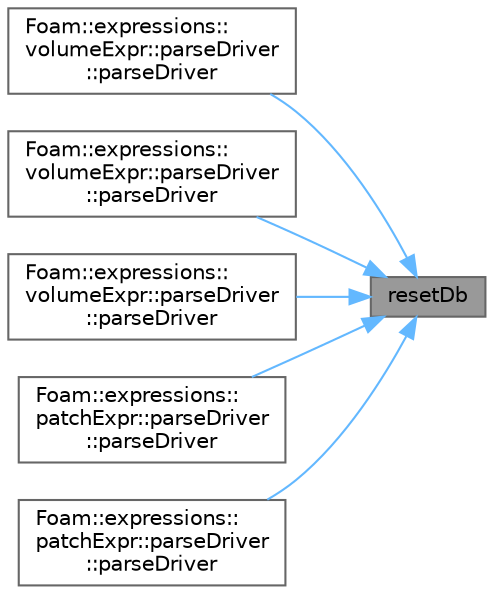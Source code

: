 digraph "resetDb"
{
 // LATEX_PDF_SIZE
  bgcolor="transparent";
  edge [fontname=Helvetica,fontsize=10,labelfontname=Helvetica,labelfontsize=10];
  node [fontname=Helvetica,fontsize=10,shape=box,height=0.2,width=0.4];
  rankdir="RL";
  Node1 [id="Node000001",label="resetDb",height=0.2,width=0.4,color="gray40", fillcolor="grey60", style="filled", fontcolor="black",tooltip=" "];
  Node1 -> Node2 [id="edge1_Node000001_Node000002",dir="back",color="steelblue1",style="solid",tooltip=" "];
  Node2 [id="Node000002",label="Foam::expressions::\lvolumeExpr::parseDriver\l::parseDriver",height=0.2,width=0.4,color="grey40", fillcolor="white", style="filled",URL="$classFoam_1_1expressions_1_1volumeExpr_1_1parseDriver.html#a8e05a2b2b30e4b86dd2459def3366665",tooltip=" "];
  Node1 -> Node3 [id="edge2_Node000001_Node000003",dir="back",color="steelblue1",style="solid",tooltip=" "];
  Node3 [id="Node000003",label="Foam::expressions::\lvolumeExpr::parseDriver\l::parseDriver",height=0.2,width=0.4,color="grey40", fillcolor="white", style="filled",URL="$classFoam_1_1expressions_1_1volumeExpr_1_1parseDriver.html#abe033472bcf42df0da67b5e844090311",tooltip=" "];
  Node1 -> Node4 [id="edge3_Node000001_Node000004",dir="back",color="steelblue1",style="solid",tooltip=" "];
  Node4 [id="Node000004",label="Foam::expressions::\lvolumeExpr::parseDriver\l::parseDriver",height=0.2,width=0.4,color="grey40", fillcolor="white", style="filled",URL="$classFoam_1_1expressions_1_1volumeExpr_1_1parseDriver.html#a91dcb83cf407c59aaef679ec85830119",tooltip=" "];
  Node1 -> Node5 [id="edge4_Node000001_Node000005",dir="back",color="steelblue1",style="solid",tooltip=" "];
  Node5 [id="Node000005",label="Foam::expressions::\lpatchExpr::parseDriver\l::parseDriver",height=0.2,width=0.4,color="grey40", fillcolor="white", style="filled",URL="$classFoam_1_1expressions_1_1patchExpr_1_1parseDriver.html#a165a4b74b83b980fcf4af65e52875496",tooltip=" "];
  Node1 -> Node6 [id="edge5_Node000001_Node000006",dir="back",color="steelblue1",style="solid",tooltip=" "];
  Node6 [id="Node000006",label="Foam::expressions::\lpatchExpr::parseDriver\l::parseDriver",height=0.2,width=0.4,color="grey40", fillcolor="white", style="filled",URL="$classFoam_1_1expressions_1_1patchExpr_1_1parseDriver.html#a2d88477771ecdbe416d8c259a34010ae",tooltip=" "];
}
